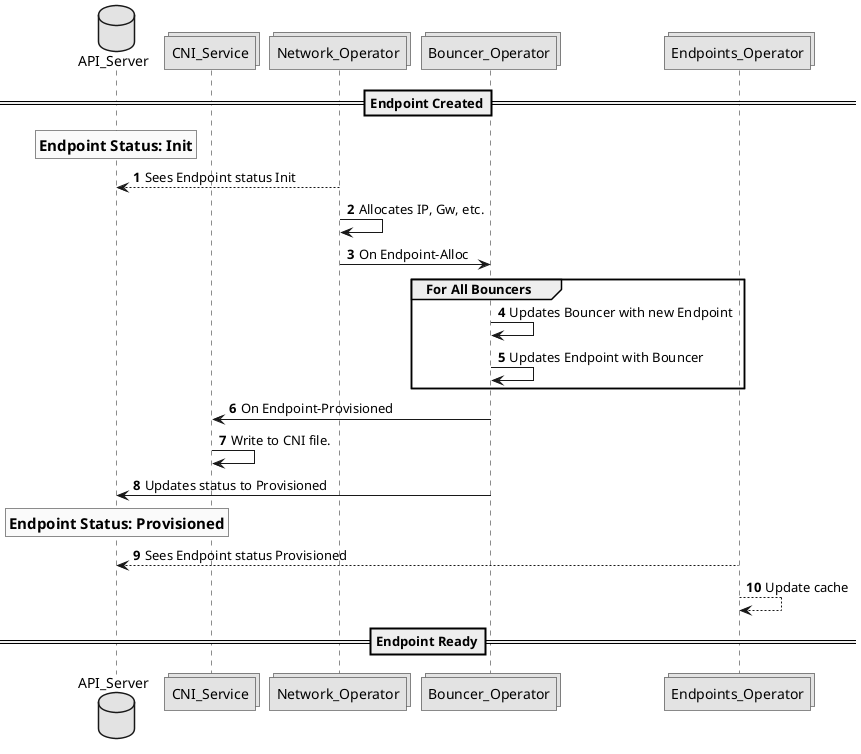 @startuml

' SPDX-License-Identifier: MIT
' Copyright (c) 2020 The Authors.

' Authors: Sherif Abdelwahab <@zasherif>
'          Phu Tran          <@phudtran>

' Permission is hereby granted, free of charge, to any person obtaining a copy
' of this software and associated documentation files (the "Software"), to deal
' in the Software without restriction, including without limitation the rights
' to use, copy, modify, merge, publish, distribute, sublicense, and/or sell
' copies of the Software, and to permit persons to whom the Software is
' furnished to do so, subject to the following conditions:The above copyright
' notice and this permission notice shall be included in all copies or
' substantial portions of the Software.THE SOFTWARE IS PROVIDED "AS IS",
' WITHOUT WARRANTY OF ANY KIND, EXPRESS OR IMPLIED, INCLUDING BUT NOT LIMITED
' TO THE WARRANTIES OF MERCHANTABILITY, FITNESS FOR A PARTICULAR PURPOSE AND
' NONINFRINGEMENT. IN NO EVENT SHALL THE AUTHORS OR COPYRIGHT HOLDERS BE LIABLE
' FOR ANY CLAIM, DAMAGES OR OTHER LIABILITY, WHETHER IN AN ACTION OF CONTRACT,
' TORT OR OTHERWISE, ARISING FROM, OUT OF OR IN CONNECTION WITH THE SOFTWARE OR
' THE USE OR OTHER DEALINGS IN THE SOFTWARE.

skinparam monochrome true
autonumber

database API_Server
collections CNI_Service
collections Network_Operator
collections Bouncer_Operator
collections Endpoints_Operator

==Endpoint Created==
rnote over API_Server: == Endpoint Status: Init
Network_Operator --> API_Server: Sees Endpoint status Init
Network_Operator -> Network_Operator: Allocates IP, Gw, etc.
Network_Operator -> Bouncer_Operator: On Endpoint-Alloc
group For All Bouncers
Bouncer_Operator -> Bouncer_Operator: Updates Bouncer with new Endpoint
Bouncer_Operator -> Bouncer_Operator: Updates Endpoint with Bouncer
end
Bouncer_Operator -> CNI_Service: On Endpoint-Provisioned
CNI_Service -> CNI_Service: Write to CNI file.
Bouncer_Operator -> API_Server: Updates status to Provisioned
rnote over API_Server: ==Endpoint Status: Provisioned
Endpoints_Operator --> API_Server: Sees Endpoint status Provisioned
Endpoints_Operator --> Endpoints_Operator: Update cache
==Endpoint Ready==
@enduml
